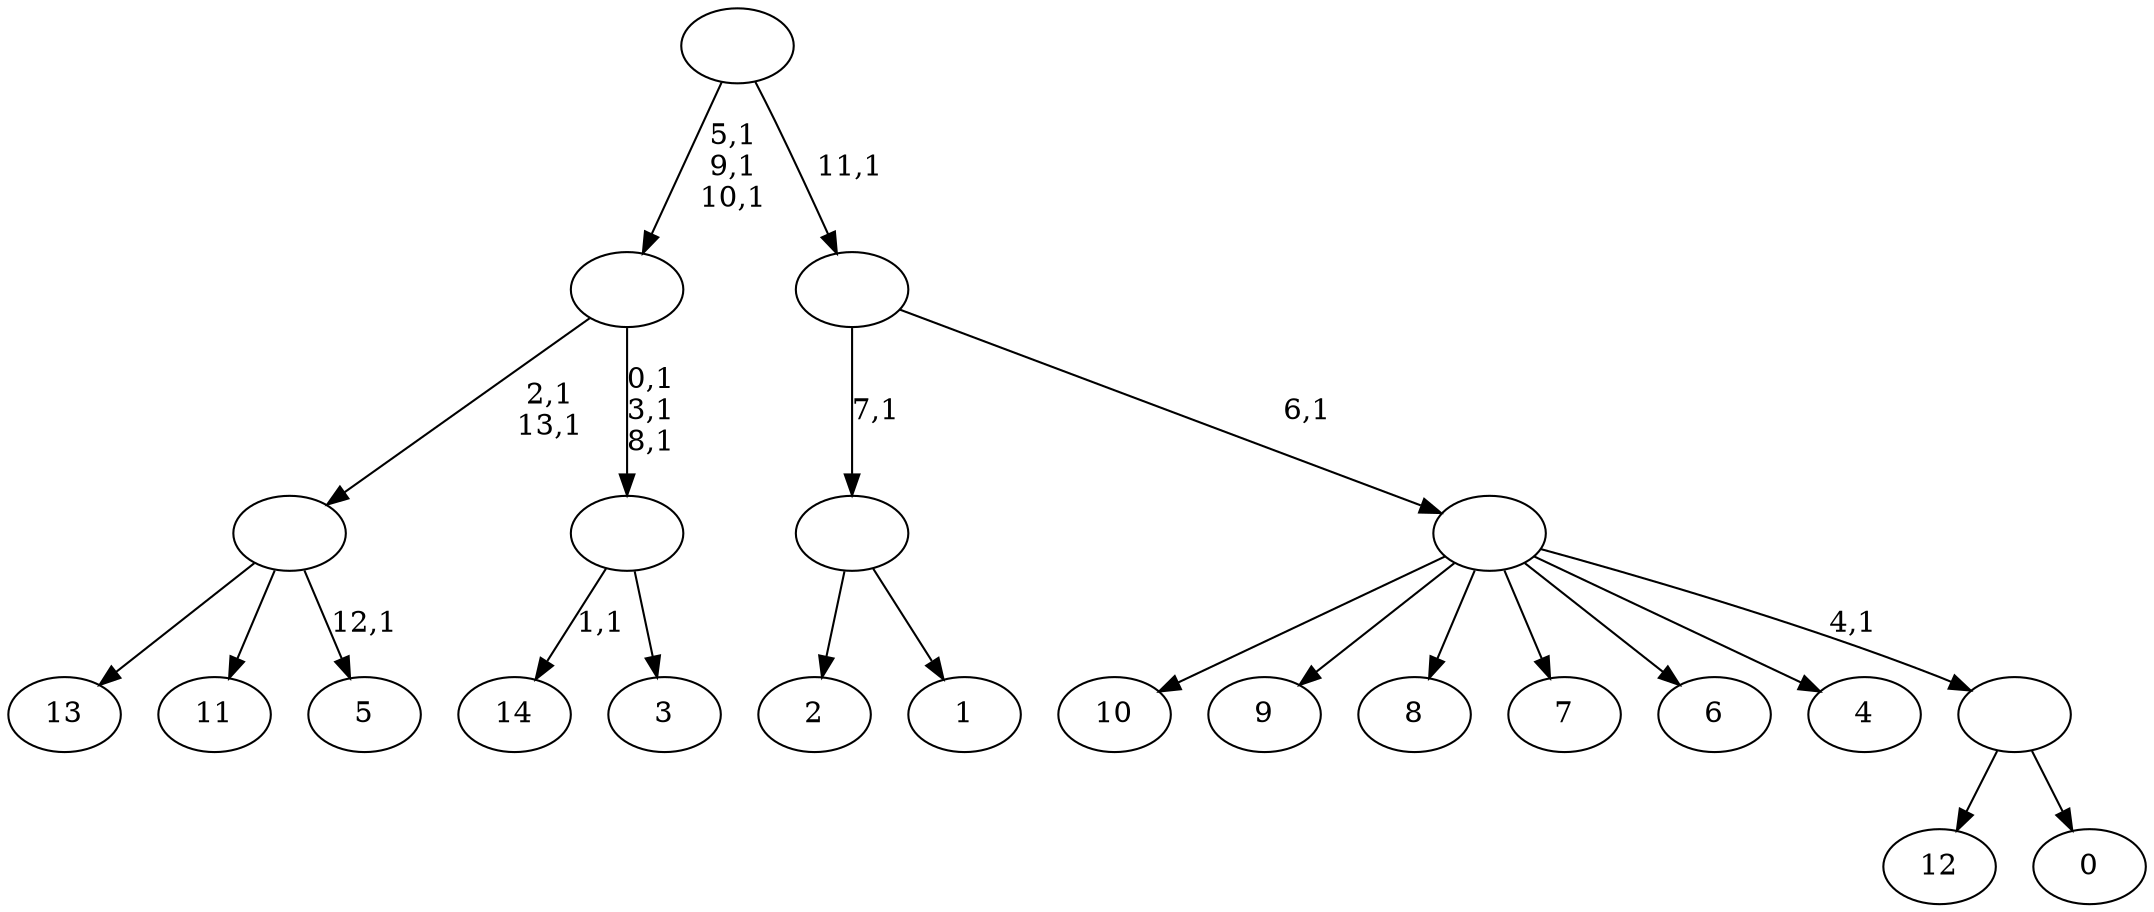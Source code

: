 digraph T {
	29 [label="14"]
	27 [label="13"]
	26 [label="12"]
	25 [label="11"]
	24 [label="10"]
	23 [label="9"]
	22 [label="8"]
	21 [label="7"]
	20 [label="6"]
	19 [label="5"]
	17 [label=""]
	15 [label="4"]
	14 [label="3"]
	13 [label=""]
	10 [label=""]
	7 [label="2"]
	6 [label="1"]
	5 [label=""]
	4 [label="0"]
	3 [label=""]
	2 [label=""]
	1 [label=""]
	0 [label=""]
	17 -> 19 [label="12,1"]
	17 -> 27 [label=""]
	17 -> 25 [label=""]
	13 -> 29 [label="1,1"]
	13 -> 14 [label=""]
	10 -> 13 [label="0,1\n3,1\n8,1"]
	10 -> 17 [label="2,1\n13,1"]
	5 -> 7 [label=""]
	5 -> 6 [label=""]
	3 -> 26 [label=""]
	3 -> 4 [label=""]
	2 -> 24 [label=""]
	2 -> 23 [label=""]
	2 -> 22 [label=""]
	2 -> 21 [label=""]
	2 -> 20 [label=""]
	2 -> 15 [label=""]
	2 -> 3 [label="4,1"]
	1 -> 5 [label="7,1"]
	1 -> 2 [label="6,1"]
	0 -> 10 [label="5,1\n9,1\n10,1"]
	0 -> 1 [label="11,1"]
}
